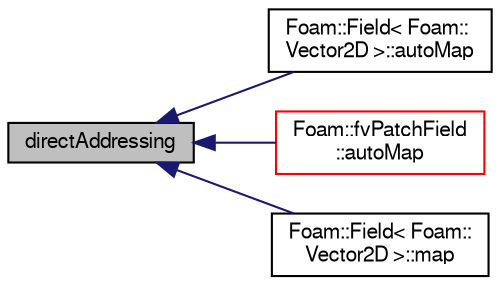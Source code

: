 digraph "directAddressing"
{
  bgcolor="transparent";
  edge [fontname="FreeSans",fontsize="10",labelfontname="FreeSans",labelfontsize="10"];
  node [fontname="FreeSans",fontsize="10",shape=record];
  rankdir="LR";
  Node116 [label="directAddressing",height=0.2,width=0.4,color="black", fillcolor="grey75", style="filled", fontcolor="black"];
  Node116 -> Node117 [dir="back",color="midnightblue",fontsize="10",style="solid",fontname="FreeSans"];
  Node117 [label="Foam::Field\< Foam::\lVector2D \>::autoMap",height=0.2,width=0.4,color="black",URL="$a26466.html#ad0217d852e72a5f1434582bed9e52a43",tooltip="Map from self. "];
  Node116 -> Node118 [dir="back",color="midnightblue",fontsize="10",style="solid",fontname="FreeSans"];
  Node118 [label="Foam::fvPatchField\l::autoMap",height=0.2,width=0.4,color="red",URL="$a22354.html#a0ab0c43ce90d756c88dd81e3d0a9eef5",tooltip="Map (and resize as needed) from self given a mapping object. "];
  Node116 -> Node140 [dir="back",color="midnightblue",fontsize="10",style="solid",fontname="FreeSans"];
  Node140 [label="Foam::Field\< Foam::\lVector2D \>::map",height=0.2,width=0.4,color="black",URL="$a26466.html#aa85587f52f0e87a0343ed209ddb41940",tooltip="Map from the given field. "];
}
